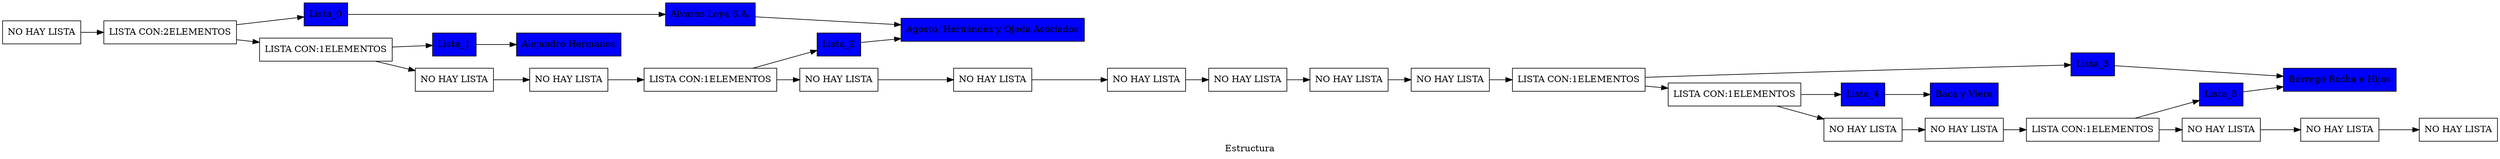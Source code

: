 digraph G {
rankdir = LR; 
	node [shape=record, color=black]; 
label = "Estructura";
color=black;
		n_0[label = "NO HAY LISTA"];
		n_1[label = "LISTA CON:2ELEMENTOS"];
subgraph Lista_0{
rankdir = UD; 
	node [shape=record, fillcolor ="blue", style ="filled", color=black]; 
"Alvarez Loya S.A."->"Agosto, Hernández y Ojeda Asociados";
n_1->Lista_0;
Lista_0->"Alvarez Loya S.A.";
}
		n_2[label = "LISTA CON:1ELEMENTOS"];
subgraph Lista_1{
rankdir = UD; 
	node [shape=record, fillcolor ="blue", style ="filled", color=black]; 
n_2->Lista_1;
Lista_1->"Alejandro Hermanos";
}
		n_3[label = "NO HAY LISTA"];
		n_4[label = "NO HAY LISTA"];
		n_5[label = "LISTA CON:1ELEMENTOS"];
subgraph Lista_2{
rankdir = UD; 
	node [shape=record, fillcolor ="blue", style ="filled", color=black]; 
n_5->Lista_2;
Lista_2->"Agosto, Hernández y Ojeda Asociados";
}
		n_6[label = "NO HAY LISTA"];
		n_7[label = "NO HAY LISTA"];
		n_8[label = "NO HAY LISTA"];
		n_9[label = "NO HAY LISTA"];
		n_10[label = "NO HAY LISTA"];
		n_11[label = "NO HAY LISTA"];
		n_12[label = "LISTA CON:1ELEMENTOS"];
subgraph Lista_3{
rankdir = UD; 
	node [shape=record, fillcolor ="blue", style ="filled", color=black]; 
n_12->Lista_3;
Lista_3->"Borrego Rocha e Hijos";
}
		n_13[label = "LISTA CON:1ELEMENTOS"];
subgraph Lista_4{
rankdir = UD; 
	node [shape=record, fillcolor ="blue", style ="filled", color=black]; 
n_13->Lista_4;
Lista_4->"Baca y Viera";
}
		n_14[label = "NO HAY LISTA"];
		n_15[label = "NO HAY LISTA"];
		n_16[label = "LISTA CON:1ELEMENTOS"];
subgraph Lista_5{
rankdir = UD; 
	node [shape=record, fillcolor ="blue", style ="filled", color=black]; 
n_16->Lista_5;
Lista_5->"Borrego Rocha e Hijos";
}
		n_17[label = "NO HAY LISTA"];
		n_18[label = "NO HAY LISTA"];
		n_19[label = "NO HAY LISTA"];
n_0->n_1;
n_1->n_2;
n_2->n_3;
n_3->n_4;
n_4->n_5;
n_5->n_6;
n_6->n_7;
n_7->n_8;
n_8->n_9;
n_9->n_10;
n_10->n_11;
n_11->n_12;
n_12->n_13;
n_13->n_14;
n_14->n_15;
n_15->n_16;
n_16->n_17;
n_17->n_18;
n_18->n_19;
}
